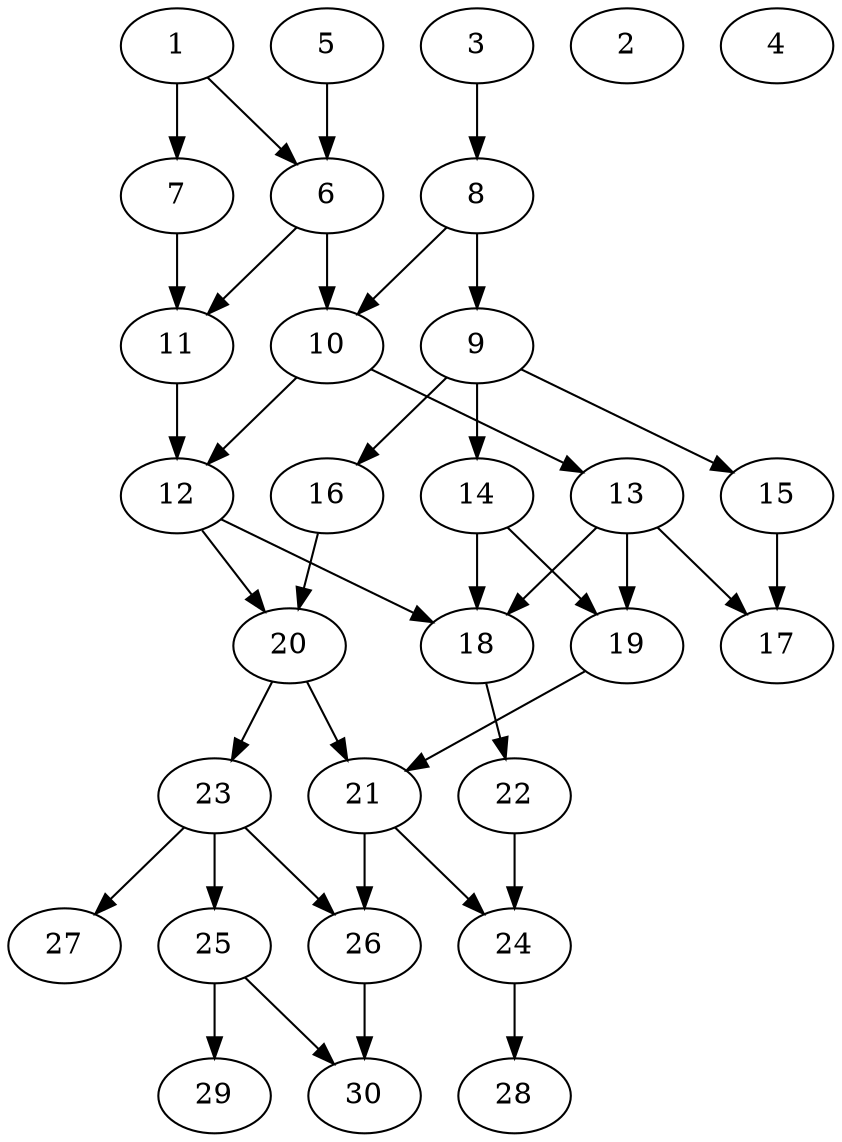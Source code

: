 // DAG automatically generated by daggen at Thu Oct  3 14:04:19 2019
// ./daggen --dot -n 30 --ccr 0.5 --fat 0.5 --regular 0.7 --density 0.5 --mindata 5242880 --maxdata 52428800 
digraph G {
  1 [size="90077184", alpha="0.19", expect_size="45038592"] 
  1 -> 6 [size ="45038592"]
  1 -> 7 [size ="45038592"]
  2 [size="45590528", alpha="0.18", expect_size="22795264"] 
  3 [size="97021952", alpha="0.12", expect_size="48510976"] 
  3 -> 8 [size ="48510976"]
  4 [size="44062720", alpha="0.10", expect_size="22031360"] 
  5 [size="17094656", alpha="0.07", expect_size="8547328"] 
  5 -> 6 [size ="8547328"]
  6 [size="65087488", alpha="0.15", expect_size="32543744"] 
  6 -> 10 [size ="32543744"]
  6 -> 11 [size ="32543744"]
  7 [size="17260544", alpha="0.06", expect_size="8630272"] 
  7 -> 11 [size ="8630272"]
  8 [size="94916608", alpha="0.16", expect_size="47458304"] 
  8 -> 9 [size ="47458304"]
  8 -> 10 [size ="47458304"]
  9 [size="16046080", alpha="0.09", expect_size="8023040"] 
  9 -> 14 [size ="8023040"]
  9 -> 15 [size ="8023040"]
  9 -> 16 [size ="8023040"]
  10 [size="34936832", alpha="0.16", expect_size="17468416"] 
  10 -> 12 [size ="17468416"]
  10 -> 13 [size ="17468416"]
  11 [size="97689600", alpha="0.01", expect_size="48844800"] 
  11 -> 12 [size ="48844800"]
  12 [size="92540928", alpha="0.18", expect_size="46270464"] 
  12 -> 18 [size ="46270464"]
  12 -> 20 [size ="46270464"]
  13 [size="84928512", alpha="0.09", expect_size="42464256"] 
  13 -> 17 [size ="42464256"]
  13 -> 18 [size ="42464256"]
  13 -> 19 [size ="42464256"]
  14 [size="47933440", alpha="0.15", expect_size="23966720"] 
  14 -> 18 [size ="23966720"]
  14 -> 19 [size ="23966720"]
  15 [size="95586304", alpha="0.11", expect_size="47793152"] 
  15 -> 17 [size ="47793152"]
  16 [size="32016384", alpha="0.09", expect_size="16008192"] 
  16 -> 20 [size ="16008192"]
  17 [size="103970816", alpha="0.15", expect_size="51985408"] 
  18 [size="36872192", alpha="0.09", expect_size="18436096"] 
  18 -> 22 [size ="18436096"]
  19 [size="17852416", alpha="0.05", expect_size="8926208"] 
  19 -> 21 [size ="8926208"]
  20 [size="59676672", alpha="0.03", expect_size="29838336"] 
  20 -> 21 [size ="29838336"]
  20 -> 23 [size ="29838336"]
  21 [size="42033152", alpha="0.18", expect_size="21016576"] 
  21 -> 24 [size ="21016576"]
  21 -> 26 [size ="21016576"]
  22 [size="46116864", alpha="0.01", expect_size="23058432"] 
  22 -> 24 [size ="23058432"]
  23 [size="36947968", alpha="0.02", expect_size="18473984"] 
  23 -> 25 [size ="18473984"]
  23 -> 26 [size ="18473984"]
  23 -> 27 [size ="18473984"]
  24 [size="80105472", alpha="0.10", expect_size="40052736"] 
  24 -> 28 [size ="40052736"]
  25 [size="55316480", alpha="0.19", expect_size="27658240"] 
  25 -> 29 [size ="27658240"]
  25 -> 30 [size ="27658240"]
  26 [size="11800576", alpha="0.00", expect_size="5900288"] 
  26 -> 30 [size ="5900288"]
  27 [size="52512768", alpha="0.03", expect_size="26256384"] 
  28 [size="27770880", alpha="0.03", expect_size="13885440"] 
  29 [size="70680576", alpha="0.05", expect_size="35340288"] 
  30 [size="91914240", alpha="0.12", expect_size="45957120"] 
}
